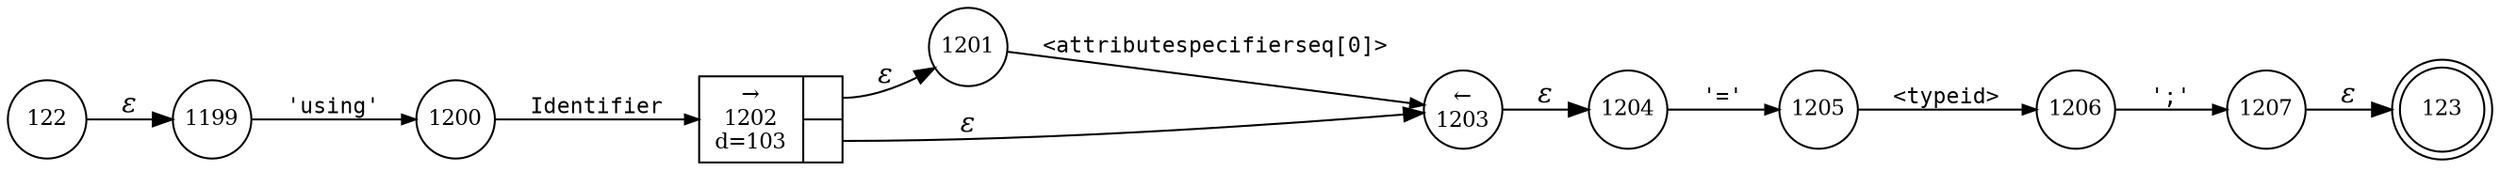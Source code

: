 digraph ATN {
rankdir=LR;
s123[fontsize=11, label="123", shape=doublecircle, fixedsize=true, width=.6];
s1200[fontsize=11,label="1200", shape=circle, fixedsize=true, width=.55, peripheries=1];
s1201[fontsize=11,label="1201", shape=circle, fixedsize=true, width=.55, peripheries=1];
s1202[fontsize=11,label="{&rarr;\n1202\nd=103|{<p0>|<p1>}}", shape=record, fixedsize=false, peripheries=1];
s1203[fontsize=11,label="&larr;\n1203", shape=circle, fixedsize=true, width=.55, peripheries=1];
s1204[fontsize=11,label="1204", shape=circle, fixedsize=true, width=.55, peripheries=1];
s1205[fontsize=11,label="1205", shape=circle, fixedsize=true, width=.55, peripheries=1];
s1206[fontsize=11,label="1206", shape=circle, fixedsize=true, width=.55, peripheries=1];
s1207[fontsize=11,label="1207", shape=circle, fixedsize=true, width=.55, peripheries=1];
s122[fontsize=11,label="122", shape=circle, fixedsize=true, width=.55, peripheries=1];
s1199[fontsize=11,label="1199", shape=circle, fixedsize=true, width=.55, peripheries=1];
s122 -> s1199 [fontname="Times-Italic", label="&epsilon;"];
s1199 -> s1200 [fontsize=11, fontname="Courier", arrowsize=.7, label = "'using'", arrowhead = normal];
s1200 -> s1202 [fontsize=11, fontname="Courier", arrowsize=.7, label = "Identifier", arrowhead = normal];
s1202:p0 -> s1201 [fontname="Times-Italic", label="&epsilon;"];
s1202:p1 -> s1203 [fontname="Times-Italic", label="&epsilon;"];
s1201 -> s1203 [fontsize=11, fontname="Courier", arrowsize=.7, label = "<attributespecifierseq[0]>", arrowhead = normal];
s1203 -> s1204 [fontname="Times-Italic", label="&epsilon;"];
s1204 -> s1205 [fontsize=11, fontname="Courier", arrowsize=.7, label = "'='", arrowhead = normal];
s1205 -> s1206 [fontsize=11, fontname="Courier", arrowsize=.7, label = "<typeid>", arrowhead = normal];
s1206 -> s1207 [fontsize=11, fontname="Courier", arrowsize=.7, label = "';'", arrowhead = normal];
s1207 -> s123 [fontname="Times-Italic", label="&epsilon;"];
}
